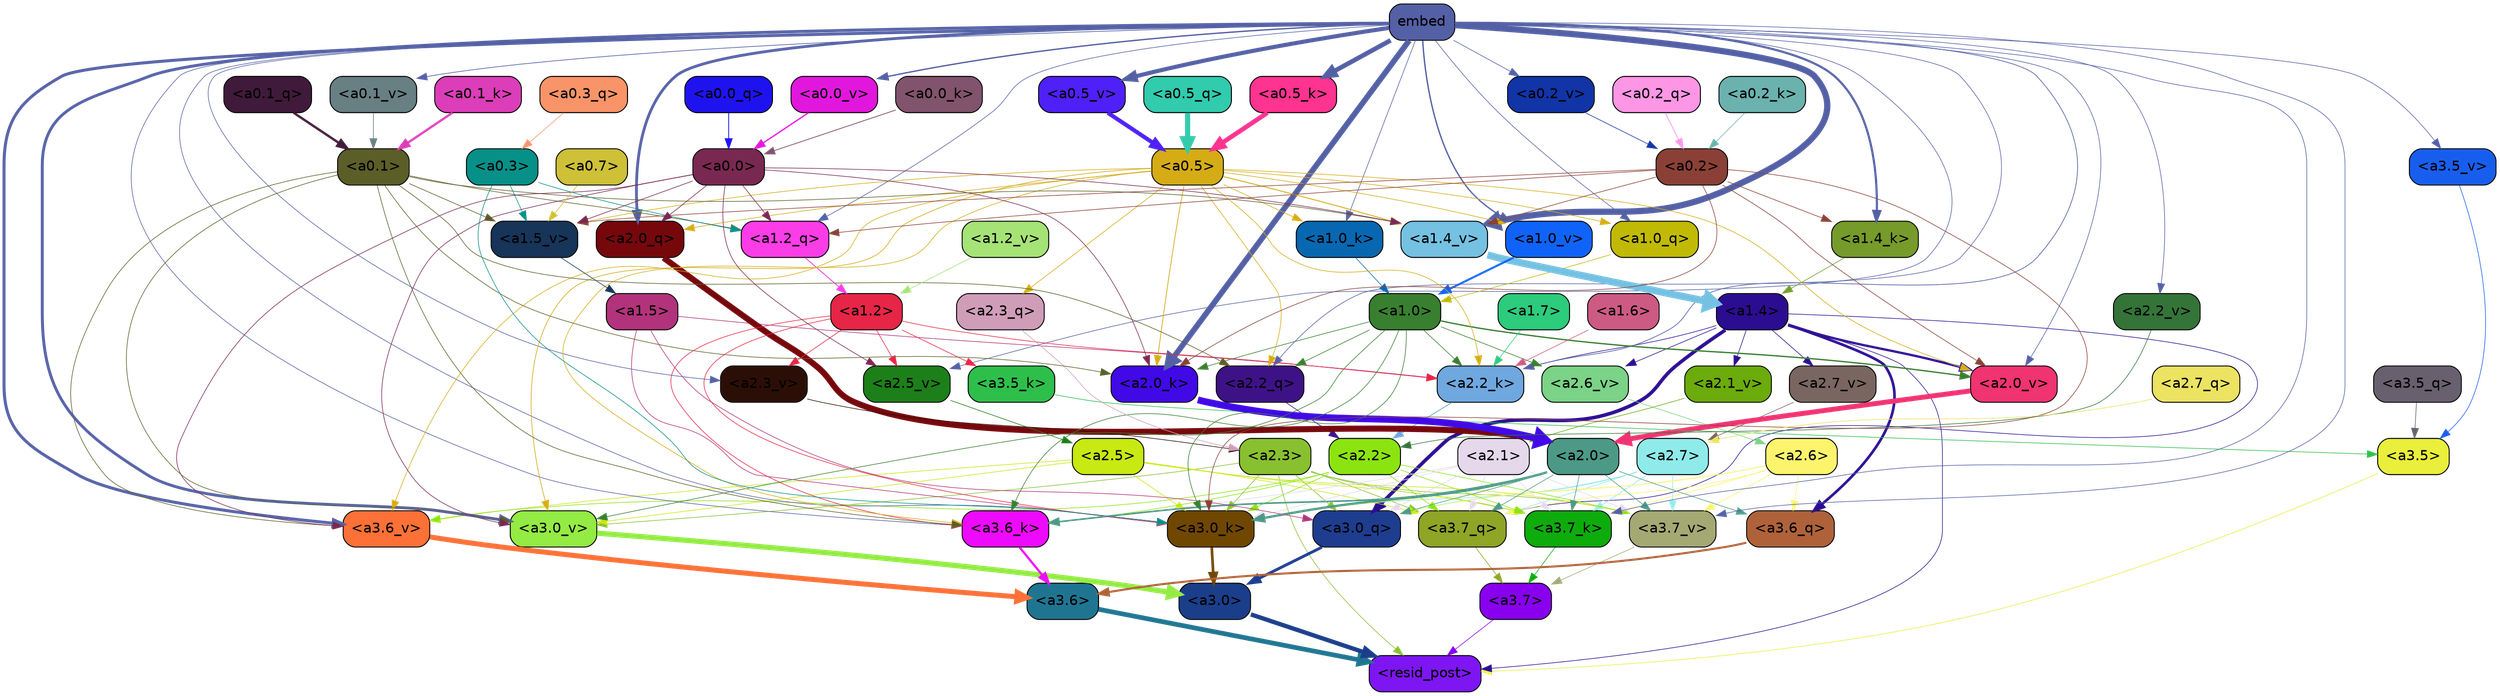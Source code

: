 strict digraph "" {
	graph [bgcolor=transparent,
		layout=dot,
		overlap=false,
		splines=true
	];
	"<a3.7>"	[color=black,
		fillcolor="#8800ee",
		fontname=Helvetica,
		shape=box,
		style="filled, rounded"];
	"<resid_post>"	[color=black,
		fillcolor="#7d16f3",
		fontname=Helvetica,
		shape=box,
		style="filled, rounded"];
	"<a3.7>" -> "<resid_post>"	[color="#8800ee",
		penwidth=0.6];
	"<a3.6>"	[color=black,
		fillcolor="#1f7591",
		fontname=Helvetica,
		shape=box,
		style="filled, rounded"];
	"<a3.6>" -> "<resid_post>"	[color="#1f7591",
		penwidth=4.6696330308914185];
	"<a3.5>"	[color=black,
		fillcolor="#e9ef3a",
		fontname=Helvetica,
		shape=box,
		style="filled, rounded"];
	"<a3.5>" -> "<resid_post>"	[color="#e9ef3a",
		penwidth=0.6];
	"<a3.0>"	[color=black,
		fillcolor="#1b3e8a",
		fontname=Helvetica,
		shape=box,
		style="filled, rounded"];
	"<a3.0>" -> "<resid_post>"	[color="#1b3e8a",
		penwidth=4.282557368278503];
	"<a2.3>"	[color=black,
		fillcolor="#89c030",
		fontname=Helvetica,
		shape=box,
		style="filled, rounded"];
	"<a2.3>" -> "<resid_post>"	[color="#89c030",
		penwidth=0.6];
	"<a3.7_q>"	[color=black,
		fillcolor="#8ea526",
		fontname=Helvetica,
		shape=box,
		style="filled, rounded"];
	"<a2.3>" -> "<a3.7_q>"	[color="#89c030",
		penwidth=0.6];
	"<a3.0_q>"	[color=black,
		fillcolor="#1e3d8f",
		fontname=Helvetica,
		shape=box,
		style="filled, rounded"];
	"<a2.3>" -> "<a3.0_q>"	[color="#89c030",
		penwidth=0.6];
	"<a3.7_k>"	[color=black,
		fillcolor="#0eab0d",
		fontname=Helvetica,
		shape=box,
		style="filled, rounded"];
	"<a2.3>" -> "<a3.7_k>"	[color="#89c030",
		penwidth=0.6];
	"<a3.0_k>"	[color=black,
		fillcolor="#704701",
		fontname=Helvetica,
		shape=box,
		style="filled, rounded"];
	"<a2.3>" -> "<a3.0_k>"	[color="#89c030",
		penwidth=0.6];
	"<a3.7_v>"	[color=black,
		fillcolor="#a4a974",
		fontname=Helvetica,
		shape=box,
		style="filled, rounded"];
	"<a2.3>" -> "<a3.7_v>"	[color="#89c030",
		penwidth=0.6];
	"<a3.0_v>"	[color=black,
		fillcolor="#93eb43",
		fontname=Helvetica,
		shape=box,
		style="filled, rounded"];
	"<a2.3>" -> "<a3.0_v>"	[color="#89c030",
		penwidth=0.6];
	"<a1.4>"	[color=black,
		fillcolor="#2b0d91",
		fontname=Helvetica,
		shape=box,
		style="filled, rounded"];
	"<a1.4>" -> "<resid_post>"	[color="#2b0d91",
		penwidth=0.6];
	"<a1.4>" -> "<a3.7_q>"	[color="#2b0d91",
		penwidth=0.6];
	"<a3.6_q>"	[color=black,
		fillcolor="#af6239",
		fontname=Helvetica,
		shape=box,
		style="filled, rounded"];
	"<a1.4>" -> "<a3.6_q>"	[color="#2b0d91",
		penwidth=2.6073555648326874];
	"<a1.4>" -> "<a3.0_q>"	[color="#2b0d91",
		penwidth=3.4971605762839317];
	"<a2.2_k>"	[color=black,
		fillcolor="#6fa7df",
		fontname=Helvetica,
		shape=box,
		style="filled, rounded"];
	"<a1.4>" -> "<a2.2_k>"	[color="#2b0d91",
		penwidth=0.6];
	"<a2.7_v>"	[color=black,
		fillcolor="#7a6660",
		fontname=Helvetica,
		shape=box,
		style="filled, rounded"];
	"<a1.4>" -> "<a2.7_v>"	[color="#2b0d91",
		penwidth=0.6];
	"<a2.6_v>"	[color=black,
		fillcolor="#7ad386",
		fontname=Helvetica,
		shape=box,
		style="filled, rounded"];
	"<a1.4>" -> "<a2.6_v>"	[color="#2b0d91",
		penwidth=0.6];
	"<a2.1_v>"	[color=black,
		fillcolor="#6bab0b",
		fontname=Helvetica,
		shape=box,
		style="filled, rounded"];
	"<a1.4>" -> "<a2.1_v>"	[color="#2b0d91",
		penwidth=0.6];
	"<a2.0_v>"	[color=black,
		fillcolor="#f03371",
		fontname=Helvetica,
		shape=box,
		style="filled, rounded"];
	"<a1.4>" -> "<a2.0_v>"	[color="#2b0d91",
		penwidth=2.268670678138733];
	"<a3.7_q>" -> "<a3.7>"	[color="#8ea526",
		penwidth=0.6];
	"<a3.6_q>" -> "<a3.6>"	[color="#af6239",
		penwidth=2.03758105635643];
	"<a3.5_q>"	[color=black,
		fillcolor="#68606f",
		fontname=Helvetica,
		shape=box,
		style="filled, rounded"];
	"<a3.5_q>" -> "<a3.5>"	[color="#68606f",
		penwidth=0.6];
	"<a3.0_q>" -> "<a3.0>"	[color="#1e3d8f",
		penwidth=2.8638100624084473];
	"<a3.7_k>" -> "<a3.7>"	[color="#0eab0d",
		penwidth=0.6];
	"<a3.6_k>"	[color=black,
		fillcolor="#ee0afe",
		fontname=Helvetica,
		shape=box,
		style="filled, rounded"];
	"<a3.6_k>" -> "<a3.6>"	[color="#ee0afe",
		penwidth=2.174198240041733];
	"<a3.5_k>"	[color=black,
		fillcolor="#2ebf4b",
		fontname=Helvetica,
		shape=box,
		style="filled, rounded"];
	"<a3.5_k>" -> "<a3.5>"	[color="#2ebf4b",
		penwidth=0.6];
	"<a3.0_k>" -> "<a3.0>"	[color="#704701",
		penwidth=2.6274144649505615];
	"<a3.7_v>" -> "<a3.7>"	[color="#a4a974",
		penwidth=0.6];
	"<a3.6_v>"	[color=black,
		fillcolor="#fd7137",
		fontname=Helvetica,
		shape=box,
		style="filled, rounded"];
	"<a3.6_v>" -> "<a3.6>"	[color="#fd7137",
		penwidth=5.002329230308533];
	"<a3.5_v>"	[color=black,
		fillcolor="#185eee",
		fontname=Helvetica,
		shape=box,
		style="filled, rounded"];
	"<a3.5_v>" -> "<a3.5>"	[color="#185eee",
		penwidth=0.6];
	"<a3.0_v>" -> "<a3.0>"	[color="#93eb43",
		penwidth=5.188832879066467];
	"<a2.7>"	[color=black,
		fillcolor="#8febea",
		fontname=Helvetica,
		shape=box,
		style="filled, rounded"];
	"<a2.7>" -> "<a3.7_q>"	[color="#8febea",
		penwidth=0.6];
	"<a2.7>" -> "<a3.0_q>"	[color="#8febea",
		penwidth=0.6];
	"<a2.7>" -> "<a3.7_k>"	[color="#8febea",
		penwidth=0.6];
	"<a2.7>" -> "<a3.0_k>"	[color="#8febea",
		penwidth=0.6];
	"<a2.7>" -> "<a3.7_v>"	[color="#8febea",
		penwidth=0.6];
	"<a2.6>"	[color=black,
		fillcolor="#fdf46d",
		fontname=Helvetica,
		shape=box,
		style="filled, rounded"];
	"<a2.6>" -> "<a3.7_q>"	[color="#fdf46d",
		penwidth=0.6];
	"<a2.6>" -> "<a3.6_q>"	[color="#fdf46d",
		penwidth=0.6];
	"<a2.6>" -> "<a3.0_q>"	[color="#fdf46d",
		penwidth=0.6];
	"<a2.6>" -> "<a3.7_k>"	[color="#fdf46d",
		penwidth=0.6];
	"<a2.6>" -> "<a3.0_k>"	[color="#fdf46d",
		penwidth=0.6];
	"<a2.6>" -> "<a3.7_v>"	[color="#fdf46d",
		penwidth=0.6];
	"<a2.5>"	[color=black,
		fillcolor="#c8e911",
		fontname=Helvetica,
		shape=box,
		style="filled, rounded"];
	"<a2.5>" -> "<a3.7_q>"	[color="#c8e911",
		penwidth=0.6];
	"<a2.5>" -> "<a3.7_k>"	[color="#c8e911",
		penwidth=0.6];
	"<a2.5>" -> "<a3.0_k>"	[color="#c8e911",
		penwidth=0.6];
	"<a2.5>" -> "<a3.7_v>"	[color="#c8e911",
		penwidth=0.6];
	"<a2.5>" -> "<a3.6_v>"	[color="#c8e911",
		penwidth=0.6];
	"<a2.5>" -> "<a3.0_v>"	[color="#c8e911",
		penwidth=0.6];
	"<a2.2>"	[color=black,
		fillcolor="#8be410",
		fontname=Helvetica,
		shape=box,
		style="filled, rounded"];
	"<a2.2>" -> "<a3.7_q>"	[color="#8be410",
		penwidth=0.6];
	"<a2.2>" -> "<a3.7_k>"	[color="#8be410",
		penwidth=0.6];
	"<a2.2>" -> "<a3.6_k>"	[color="#8be410",
		penwidth=0.6];
	"<a2.2>" -> "<a3.0_k>"	[color="#8be410",
		penwidth=0.6];
	"<a2.2>" -> "<a3.7_v>"	[color="#8be410",
		penwidth=0.6];
	"<a2.2>" -> "<a3.6_v>"	[color="#8be410",
		penwidth=0.6];
	"<a2.1>"	[color=black,
		fillcolor="#e5d8eb",
		fontname=Helvetica,
		shape=box,
		style="filled, rounded"];
	"<a2.1>" -> "<a3.7_q>"	[color="#e5d8eb",
		penwidth=0.6];
	"<a2.1>" -> "<a3.0_q>"	[color="#e5d8eb",
		penwidth=0.6];
	"<a2.1>" -> "<a3.7_k>"	[color="#e5d8eb",
		penwidth=0.6];
	"<a2.1>" -> "<a3.6_k>"	[color="#e5d8eb",
		penwidth=0.6];
	"<a2.1>" -> "<a3.0_k>"	[color="#e5d8eb",
		penwidth=0.6];
	"<a2.1>" -> "<a3.7_v>"	[color="#e5d8eb",
		penwidth=0.6];
	"<a2.0>"	[color=black,
		fillcolor="#4c9986",
		fontname=Helvetica,
		shape=box,
		style="filled, rounded"];
	"<a2.0>" -> "<a3.7_q>"	[color="#4c9986",
		penwidth=0.6];
	"<a2.0>" -> "<a3.6_q>"	[color="#4c9986",
		penwidth=0.6];
	"<a2.0>" -> "<a3.0_q>"	[color="#4c9986",
		penwidth=0.6];
	"<a2.0>" -> "<a3.7_k>"	[color="#4c9986",
		penwidth=0.6];
	"<a2.0>" -> "<a3.6_k>"	[color="#4c9986",
		penwidth=1.5568191409111023];
	"<a2.0>" -> "<a3.0_k>"	[color="#4c9986",
		penwidth=2.270527422428131];
	"<a2.0>" -> "<a3.7_v>"	[color="#4c9986",
		penwidth=0.6];
	"<a1.5>"	[color=black,
		fillcolor="#b2337b",
		fontname=Helvetica,
		shape=box,
		style="filled, rounded"];
	"<a1.5>" -> "<a3.0_q>"	[color="#b2337b",
		penwidth=0.6];
	"<a1.5>" -> "<a3.0_k>"	[color="#b2337b",
		penwidth=0.6];
	"<a1.5>" -> "<a2.2_k>"	[color="#b2337b",
		penwidth=0.6];
	embed	[color=black,
		fillcolor="#5460a5",
		fontname=Helvetica,
		shape=box,
		style="filled, rounded"];
	embed -> "<a3.7_k>"	[color="#5460a5",
		penwidth=0.6];
	embed -> "<a3.6_k>"	[color="#5460a5",
		penwidth=0.6];
	embed -> "<a3.0_k>"	[color="#5460a5",
		penwidth=0.6];
	embed -> "<a3.7_v>"	[color="#5460a5",
		penwidth=0.6];
	embed -> "<a3.6_v>"	[color="#5460a5",
		penwidth=2.9588699340820312];
	embed -> "<a3.5_v>"	[color="#5460a5",
		penwidth=0.6];
	embed -> "<a3.0_v>"	[color="#5460a5",
		penwidth=2.8686431646347046];
	"<a2.2_q>"	[color=black,
		fillcolor="#3e1287",
		fontname=Helvetica,
		shape=box,
		style="filled, rounded"];
	embed -> "<a2.2_q>"	[color="#5460a5",
		penwidth=0.6];
	"<a2.0_q>"	[color=black,
		fillcolor="#76080c",
		fontname=Helvetica,
		shape=box,
		style="filled, rounded"];
	embed -> "<a2.0_q>"	[color="#5460a5",
		penwidth=2.7617180347442627];
	embed -> "<a2.2_k>"	[color="#5460a5",
		penwidth=0.67606520652771];
	"<a2.0_k>"	[color=black,
		fillcolor="#4009e6",
		fontname=Helvetica,
		shape=box,
		style="filled, rounded"];
	embed -> "<a2.0_k>"	[color="#5460a5",
		penwidth=5.615107178688049];
	"<a2.5_v>"	[color=black,
		fillcolor="#1d7f19",
		fontname=Helvetica,
		shape=box,
		style="filled, rounded"];
	embed -> "<a2.5_v>"	[color="#5460a5",
		penwidth=0.6];
	"<a2.3_v>"	[color=black,
		fillcolor="#2b0f06",
		fontname=Helvetica,
		shape=box,
		style="filled, rounded"];
	embed -> "<a2.3_v>"	[color="#5460a5",
		penwidth=0.6];
	"<a2.2_v>"	[color=black,
		fillcolor="#347438",
		fontname=Helvetica,
		shape=box,
		style="filled, rounded"];
	embed -> "<a2.2_v>"	[color="#5460a5",
		penwidth=0.6];
	embed -> "<a2.0_v>"	[color="#5460a5",
		penwidth=0.6];
	"<a1.2_q>"	[color=black,
		fillcolor="#fc3de7",
		fontname=Helvetica,
		shape=box,
		style="filled, rounded"];
	embed -> "<a1.2_q>"	[color="#5460a5",
		penwidth=0.6];
	"<a1.0_q>"	[color=black,
		fillcolor="#c1ba04",
		fontname=Helvetica,
		shape=box,
		style="filled, rounded"];
	embed -> "<a1.0_q>"	[color="#5460a5",
		penwidth=0.6];
	"<a1.4_k>"	[color=black,
		fillcolor="#769b2a",
		fontname=Helvetica,
		shape=box,
		style="filled, rounded"];
	embed -> "<a1.4_k>"	[color="#5460a5",
		penwidth=2.1468217372894287];
	"<a1.0_k>"	[color=black,
		fillcolor="#0867b1",
		fontname=Helvetica,
		shape=box,
		style="filled, rounded"];
	embed -> "<a1.0_k>"	[color="#5460a5",
		penwidth=0.6];
	"<a1.4_v>"	[color=black,
		fillcolor="#74c1e2",
		fontname=Helvetica,
		shape=box,
		style="filled, rounded"];
	embed -> "<a1.4_v>"	[color="#5460a5",
		penwidth=6.189999580383301];
	"<a1.0_v>"	[color=black,
		fillcolor="#1063f8",
		fontname=Helvetica,
		shape=box,
		style="filled, rounded"];
	embed -> "<a1.0_v>"	[color="#5460a5",
		penwidth=1.3123979568481445];
	"<a0.5_k>"	[color=black,
		fillcolor="#ff3390",
		fontname=Helvetica,
		shape=box,
		style="filled, rounded"];
	embed -> "<a0.5_k>"	[color="#5460a5",
		penwidth=4.58268666267395];
	"<a0.5_v>"	[color=black,
		fillcolor="#4f20f7",
		fontname=Helvetica,
		shape=box,
		style="filled, rounded"];
	embed -> "<a0.5_v>"	[color="#5460a5",
		penwidth=4.06441330909729];
	"<a0.2_v>"	[color=black,
		fillcolor="#1134a7",
		fontname=Helvetica,
		shape=box,
		style="filled, rounded"];
	embed -> "<a0.2_v>"	[color="#5460a5",
		penwidth=0.6];
	"<a0.1_v>"	[color=black,
		fillcolor="#687f83",
		fontname=Helvetica,
		shape=box,
		style="filled, rounded"];
	embed -> "<a0.1_v>"	[color="#5460a5",
		penwidth=0.6574034690856934];
	"<a0.0_v>"	[color=black,
		fillcolor="#e217dd",
		fontname=Helvetica,
		shape=box,
		style="filled, rounded"];
	embed -> "<a0.0_v>"	[color="#5460a5",
		penwidth=1.3119869232177734];
	"<a1.2>"	[color=black,
		fillcolor="#e72546",
		fontname=Helvetica,
		shape=box,
		style="filled, rounded"];
	"<a1.2>" -> "<a3.6_k>"	[color="#e72546",
		penwidth=0.6];
	"<a1.2>" -> "<a3.5_k>"	[color="#e72546",
		penwidth=0.6];
	"<a1.2>" -> "<a3.0_k>"	[color="#e72546",
		penwidth=0.6];
	"<a1.2>" -> "<a2.2_k>"	[color="#e72546",
		penwidth=0.6];
	"<a1.2>" -> "<a2.5_v>"	[color="#e72546",
		penwidth=0.6];
	"<a1.2>" -> "<a2.3_v>"	[color="#e72546",
		penwidth=0.6];
	"<a1.0>"	[color=black,
		fillcolor="#387f30",
		fontname=Helvetica,
		shape=box,
		style="filled, rounded"];
	"<a1.0>" -> "<a3.6_k>"	[color="#387f30",
		penwidth=0.6];
	"<a1.0>" -> "<a3.0_k>"	[color="#387f30",
		penwidth=0.6];
	"<a1.0>" -> "<a3.0_v>"	[color="#387f30",
		penwidth=0.6];
	"<a1.0>" -> "<a2.2_q>"	[color="#387f30",
		penwidth=0.6];
	"<a1.0>" -> "<a2.2_k>"	[color="#387f30",
		penwidth=0.6];
	"<a1.0>" -> "<a2.0_k>"	[color="#387f30",
		penwidth=0.6];
	"<a1.0>" -> "<a2.6_v>"	[color="#387f30",
		penwidth=0.6];
	"<a1.0>" -> "<a2.0_v>"	[color="#387f30",
		penwidth=1.27996826171875];
	"<a0.5>"	[color=black,
		fillcolor="#d5ac15",
		fontname=Helvetica,
		shape=box,
		style="filled, rounded"];
	"<a0.5>" -> "<a3.6_k>"	[color="#d5ac15",
		penwidth=0.6];
	"<a0.5>" -> "<a3.6_v>"	[color="#d5ac15",
		penwidth=0.6];
	"<a0.5>" -> "<a3.0_v>"	[color="#d5ac15",
		penwidth=0.6421224474906921];
	"<a2.3_q>"	[color=black,
		fillcolor="#d09db9",
		fontname=Helvetica,
		shape=box,
		style="filled, rounded"];
	"<a0.5>" -> "<a2.3_q>"	[color="#d5ac15",
		penwidth=0.6];
	"<a0.5>" -> "<a2.2_q>"	[color="#d5ac15",
		penwidth=0.6];
	"<a0.5>" -> "<a2.0_q>"	[color="#d5ac15",
		penwidth=0.6];
	"<a0.5>" -> "<a2.2_k>"	[color="#d5ac15",
		penwidth=0.6];
	"<a0.5>" -> "<a2.0_k>"	[color="#d5ac15",
		penwidth=0.7151575088500977];
	"<a0.5>" -> "<a2.0_v>"	[color="#d5ac15",
		penwidth=0.6];
	"<a0.5>" -> "<a1.0_q>"	[color="#d5ac15",
		penwidth=0.6];
	"<a0.5>" -> "<a1.0_k>"	[color="#d5ac15",
		penwidth=0.6];
	"<a1.5_v>"	[color=black,
		fillcolor="#173459",
		fontname=Helvetica,
		shape=box,
		style="filled, rounded"];
	"<a0.5>" -> "<a1.5_v>"	[color="#d5ac15",
		penwidth=0.6];
	"<a0.5>" -> "<a1.4_v>"	[color="#d5ac15",
		penwidth=0.8927993774414062];
	"<a0.5>" -> "<a1.0_v>"	[color="#d5ac15",
		penwidth=0.6];
	"<a0.1>"	[color=black,
		fillcolor="#5b5e27",
		fontname=Helvetica,
		shape=box,
		style="filled, rounded"];
	"<a0.1>" -> "<a3.6_k>"	[color="#5b5e27",
		penwidth=0.6];
	"<a0.1>" -> "<a3.6_v>"	[color="#5b5e27",
		penwidth=0.6];
	"<a0.1>" -> "<a3.0_v>"	[color="#5b5e27",
		penwidth=0.6];
	"<a0.1>" -> "<a2.2_q>"	[color="#5b5e27",
		penwidth=0.6];
	"<a0.1>" -> "<a2.0_k>"	[color="#5b5e27",
		penwidth=0.6];
	"<a0.1>" -> "<a1.2_q>"	[color="#5b5e27",
		penwidth=0.6];
	"<a0.1>" -> "<a1.5_v>"	[color="#5b5e27",
		penwidth=0.6];
	"<a0.1>" -> "<a1.4_v>"	[color="#5b5e27",
		penwidth=0.6];
	"<a0.3>"	[color=black,
		fillcolor="#069088",
		fontname=Helvetica,
		shape=box,
		style="filled, rounded"];
	"<a0.3>" -> "<a3.0_k>"	[color="#069088",
		penwidth=0.6];
	"<a0.3>" -> "<a1.2_q>"	[color="#069088",
		penwidth=0.6];
	"<a0.3>" -> "<a1.5_v>"	[color="#069088",
		penwidth=0.6];
	"<a0.2>"	[color=black,
		fillcolor="#8a4036",
		fontname=Helvetica,
		shape=box,
		style="filled, rounded"];
	"<a0.2>" -> "<a3.0_k>"	[color="#8a4036",
		penwidth=0.6];
	"<a0.2>" -> "<a2.0_k>"	[color="#8a4036",
		penwidth=0.6];
	"<a0.2>" -> "<a2.0_v>"	[color="#8a4036",
		penwidth=0.6];
	"<a0.2>" -> "<a1.2_q>"	[color="#8a4036",
		penwidth=0.6];
	"<a0.2>" -> "<a1.4_k>"	[color="#8a4036",
		penwidth=0.6];
	"<a0.2>" -> "<a1.5_v>"	[color="#8a4036",
		penwidth=0.6];
	"<a0.2>" -> "<a1.4_v>"	[color="#8a4036",
		penwidth=0.6];
	"<a0.0>"	[color=black,
		fillcolor="#792851",
		fontname=Helvetica,
		shape=box,
		style="filled, rounded"];
	"<a0.0>" -> "<a3.6_v>"	[color="#792851",
		penwidth=0.6];
	"<a0.0>" -> "<a3.0_v>"	[color="#792851",
		penwidth=0.6];
	"<a0.0>" -> "<a2.0_q>"	[color="#792851",
		penwidth=0.6];
	"<a0.0>" -> "<a2.0_k>"	[color="#792851",
		penwidth=0.6];
	"<a0.0>" -> "<a2.5_v>"	[color="#792851",
		penwidth=0.6];
	"<a0.0>" -> "<a1.2_q>"	[color="#792851",
		penwidth=0.6];
	"<a0.0>" -> "<a1.5_v>"	[color="#792851",
		penwidth=0.6];
	"<a0.0>" -> "<a1.4_v>"	[color="#792851",
		penwidth=0.6];
	"<a2.7_q>"	[color=black,
		fillcolor="#ece362",
		fontname=Helvetica,
		shape=box,
		style="filled, rounded"];
	"<a2.7_q>" -> "<a2.7>"	[color="#ece362",
		penwidth=0.6];
	"<a2.3_q>" -> "<a2.3>"	[color="#d09db9",
		penwidth=0.6];
	"<a2.2_q>" -> "<a2.2>"	[color="#3e1287",
		penwidth=0.6340763568878174];
	"<a2.0_q>" -> "<a2.0>"	[color="#76080c",
		penwidth=6.0160088539123535];
	"<a2.2_k>" -> "<a2.2>"	[color="#6fa7df",
		penwidth=0.7764816284179688];
	"<a2.0_k>" -> "<a2.0>"	[color="#4009e6",
		penwidth=6.773025274276733];
	"<a2.7_v>" -> "<a2.7>"	[color="#7a6660",
		penwidth=0.6];
	"<a2.6_v>" -> "<a2.6>"	[color="#7ad386",
		penwidth=0.6];
	"<a2.5_v>" -> "<a2.5>"	[color="#1d7f19",
		penwidth=0.6];
	"<a2.3_v>" -> "<a2.3>"	[color="#2b0f06",
		penwidth=0.6];
	"<a2.2_v>" -> "<a2.2>"	[color="#347438",
		penwidth=0.6];
	"<a2.1_v>" -> "<a2.1>"	[color="#6bab0b",
		penwidth=0.6];
	"<a2.0_v>" -> "<a2.0>"	[color="#f03371",
		penwidth=4.906715989112854];
	"<a1.7>"	[color=black,
		fillcolor="#2dcb7c",
		fontname=Helvetica,
		shape=box,
		style="filled, rounded"];
	"<a1.7>" -> "<a2.2_k>"	[color="#2dcb7c",
		penwidth=0.6];
	"<a1.6>"	[color=black,
		fillcolor="#cd5a82",
		fontname=Helvetica,
		shape=box,
		style="filled, rounded"];
	"<a1.6>" -> "<a2.2_k>"	[color="#cd5a82",
		penwidth=0.6];
	"<a1.2_q>" -> "<a1.2>"	[color="#fc3de7",
		penwidth=0.836545467376709];
	"<a1.0_q>" -> "<a1.0>"	[color="#c1ba04",
		penwidth=0.6];
	"<a1.4_k>" -> "<a1.4>"	[color="#769b2a",
		penwidth=0.6];
	"<a1.0_k>" -> "<a1.0>"	[color="#0867b1",
		penwidth=0.6];
	"<a1.5_v>" -> "<a1.5>"	[color="#173459",
		penwidth=0.6];
	"<a1.4_v>" -> "<a1.4>"	[color="#74c1e2",
		penwidth=7.093163728713989];
	"<a1.2_v>"	[color=black,
		fillcolor="#a6e376",
		fontname=Helvetica,
		shape=box,
		style="filled, rounded"];
	"<a1.2_v>" -> "<a1.2>"	[color="#a6e376",
		penwidth=0.6];
	"<a1.0_v>" -> "<a1.0>"	[color="#1063f8",
		penwidth=1.9666723012924194];
	"<a0.7>"	[color=black,
		fillcolor="#cec037",
		fontname=Helvetica,
		shape=box,
		style="filled, rounded"];
	"<a0.7>" -> "<a1.5_v>"	[color="#cec037",
		penwidth=0.6];
	"<a0.5_q>"	[color=black,
		fillcolor="#31cbad",
		fontname=Helvetica,
		shape=box,
		style="filled, rounded"];
	"<a0.5_q>" -> "<a0.5>"	[color="#31cbad",
		penwidth=5.0559651255607605];
	"<a0.3_q>"	[color=black,
		fillcolor="#f99469",
		fontname=Helvetica,
		shape=box,
		style="filled, rounded"];
	"<a0.3_q>" -> "<a0.3>"	[color="#f99469",
		penwidth=0.6];
	"<a0.2_q>"	[color=black,
		fillcolor="#fe96e6",
		fontname=Helvetica,
		shape=box,
		style="filled, rounded"];
	"<a0.2_q>" -> "<a0.2>"	[color="#fe96e6",
		penwidth=0.7587676048278809];
	"<a0.1_q>"	[color=black,
		fillcolor="#401a3a",
		fontname=Helvetica,
		shape=box,
		style="filled, rounded"];
	"<a0.1_q>" -> "<a0.1>"	[color="#401a3a",
		penwidth=2.3103086948394775];
	"<a0.0_q>"	[color=black,
		fillcolor="#1e13ee",
		fontname=Helvetica,
		shape=box,
		style="filled, rounded"];
	"<a0.0_q>" -> "<a0.0>"	[color="#1e13ee",
		penwidth=0.8285908699035645];
	"<a0.5_k>" -> "<a0.5>"	[color="#ff3390",
		penwidth=4.577519536018372];
	"<a0.2_k>"	[color=black,
		fillcolor="#6bb2ae",
		fontname=Helvetica,
		shape=box,
		style="filled, rounded"];
	"<a0.2_k>" -> "<a0.2>"	[color="#6bb2ae",
		penwidth=0.6];
	"<a0.1_k>"	[color=black,
		fillcolor="#dc3db8",
		fontname=Helvetica,
		shape=box,
		style="filled, rounded"];
	"<a0.1_k>" -> "<a0.1>"	[color="#dc3db8",
		penwidth=2.2273199558258057];
	"<a0.0_k>"	[color=black,
		fillcolor="#82536c",
		fontname=Helvetica,
		shape=box,
		style="filled, rounded"];
	"<a0.0_k>" -> "<a0.0>"	[color="#82536c",
		penwidth=0.7703166007995605];
	"<a0.5_v>" -> "<a0.5>"	[color="#4f20f7",
		penwidth=4.062177300453186];
	"<a0.2_v>" -> "<a0.2>"	[color="#1134a7",
		penwidth=0.6];
	"<a0.1_v>" -> "<a0.1>"	[color="#687f83",
		penwidth=0.654442310333252];
	"<a0.0_v>" -> "<a0.0>"	[color="#e217dd",
		penwidth=1.307939052581787];
}
